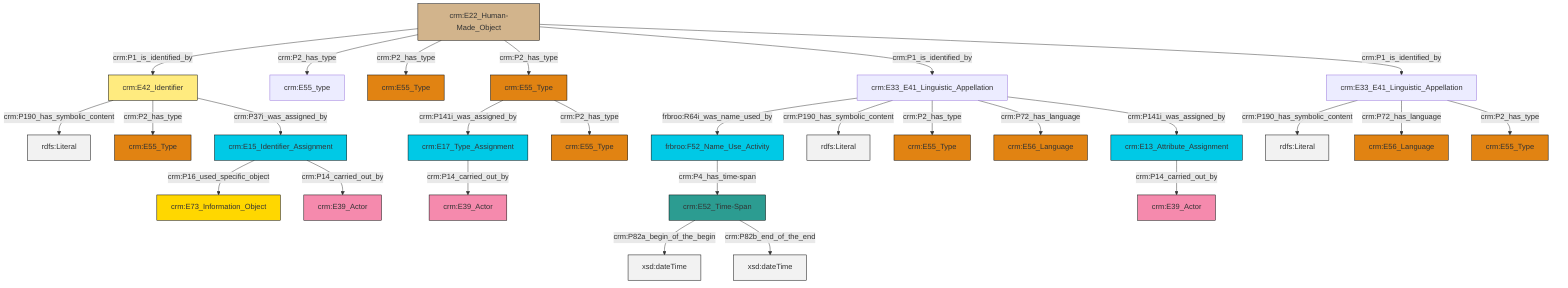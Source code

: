 graph TD
classDef Literal fill:#f2f2f2,stroke:#000000;
classDef CRM_Entity fill:#FFFFFF,stroke:#000000;
classDef Temporal_Entity fill:#00C9E6, stroke:#000000;
classDef Type fill:#E18312, stroke:#000000;
classDef Time-Span fill:#2C9C91, stroke:#000000;
classDef Appellation fill:#FFEB7F, stroke:#000000;
classDef Place fill:#008836, stroke:#000000;
classDef Persistent_Item fill:#B266B2, stroke:#000000;
classDef Conceptual_Object fill:#FFD700, stroke:#000000;
classDef Physical_Thing fill:#D2B48C, stroke:#000000;
classDef Actor fill:#f58aad, stroke:#000000;
classDef PC_Classes fill:#4ce600, stroke:#000000;
classDef Multi fill:#cccccc,stroke:#000000;

0["crm:E33_E41_Linguistic_Appellation"]:::Default -->|crm:P190_has_symbolic_content| 1[rdfs:Literal]:::Literal
6["crm:E33_E41_Linguistic_Appellation"]:::Default -->|frbroo:R64i_was_name_used_by| 7["frbroo:F52_Name_Use_Activity"]:::Temporal_Entity
6["crm:E33_E41_Linguistic_Appellation"]:::Default -->|crm:P190_has_symbolic_content| 11[rdfs:Literal]:::Literal
16["crm:E42_Identifier"]:::Appellation -->|crm:P190_has_symbolic_content| 17[rdfs:Literal]:::Literal
22["crm:E22_Human-Made_Object"]:::Physical_Thing -->|crm:P1_is_identified_by| 16["crm:E42_Identifier"]:::Appellation
7["frbroo:F52_Name_Use_Activity"]:::Temporal_Entity -->|crm:P4_has_time-span| 24["crm:E52_Time-Span"]:::Time-Span
22["crm:E22_Human-Made_Object"]:::Physical_Thing -->|crm:P2_has_type| 25["crm:E55_type"]:::Default
6["crm:E33_E41_Linguistic_Appellation"]:::Default -->|crm:P2_has_type| 9["crm:E55_Type"]:::Type
16["crm:E42_Identifier"]:::Appellation -->|crm:P2_has_type| 27["crm:E55_Type"]:::Type
22["crm:E22_Human-Made_Object"]:::Physical_Thing -->|crm:P2_has_type| 28["crm:E55_Type"]:::Type
29["crm:E15_Identifier_Assignment"]:::Temporal_Entity -->|crm:P16_used_specific_object| 33["crm:E73_Information_Object"]:::Conceptual_Object
6["crm:E33_E41_Linguistic_Appellation"]:::Default -->|crm:P72_has_language| 34["crm:E56_Language"]:::Type
22["crm:E22_Human-Made_Object"]:::Physical_Thing -->|crm:P2_has_type| 31["crm:E55_Type"]:::Type
37["crm:E13_Attribute_Assignment"]:::Temporal_Entity -->|crm:P14_carried_out_by| 14["crm:E39_Actor"]:::Actor
0["crm:E33_E41_Linguistic_Appellation"]:::Default -->|crm:P72_has_language| 2["crm:E56_Language"]:::Type
16["crm:E42_Identifier"]:::Appellation -->|crm:P37i_was_assigned_by| 29["crm:E15_Identifier_Assignment"]:::Temporal_Entity
0["crm:E33_E41_Linguistic_Appellation"]:::Default -->|crm:P2_has_type| 12["crm:E55_Type"]:::Type
24["crm:E52_Time-Span"]:::Time-Span -->|crm:P82a_begin_of_the_begin| 43[xsd:dateTime]:::Literal
39["crm:E17_Type_Assignment"]:::Temporal_Entity -->|crm:P14_carried_out_by| 18["crm:E39_Actor"]:::Actor
6["crm:E33_E41_Linguistic_Appellation"]:::Default -->|crm:P141i_was_assigned_by| 37["crm:E13_Attribute_Assignment"]:::Temporal_Entity
22["crm:E22_Human-Made_Object"]:::Physical_Thing -->|crm:P1_is_identified_by| 6["crm:E33_E41_Linguistic_Appellation"]:::Default
24["crm:E52_Time-Span"]:::Time-Span -->|crm:P82b_end_of_the_end| 45[xsd:dateTime]:::Literal
31["crm:E55_Type"]:::Type -->|crm:P141i_was_assigned_by| 39["crm:E17_Type_Assignment"]:::Temporal_Entity
22["crm:E22_Human-Made_Object"]:::Physical_Thing -->|crm:P1_is_identified_by| 0["crm:E33_E41_Linguistic_Appellation"]:::Default
29["crm:E15_Identifier_Assignment"]:::Temporal_Entity -->|crm:P14_carried_out_by| 20["crm:E39_Actor"]:::Actor
31["crm:E55_Type"]:::Type -->|crm:P2_has_type| 4["crm:E55_Type"]:::Type